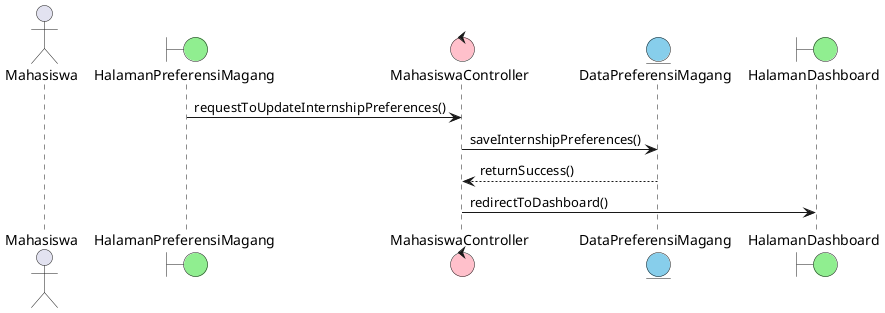 @startuml mendapatkan-rekomendasi-magang

actor Mahasiswa

boundary HalamanPreferensiMagang #LightGreen
control MahasiswaController #Pink
entity DataPreferensiMagang #SkyBlue
boundary HalamanDashboard #LightGreen

HalamanPreferensiMagang -> MahasiswaController : requestToUpdateInternshipPreferences()
MahasiswaController -> DataPreferensiMagang : saveInternshipPreferences()
DataPreferensiMagang --> MahasiswaController : returnSuccess()
MahasiswaController -> HalamanDashboard : redirectToDashboard()


@enduml
